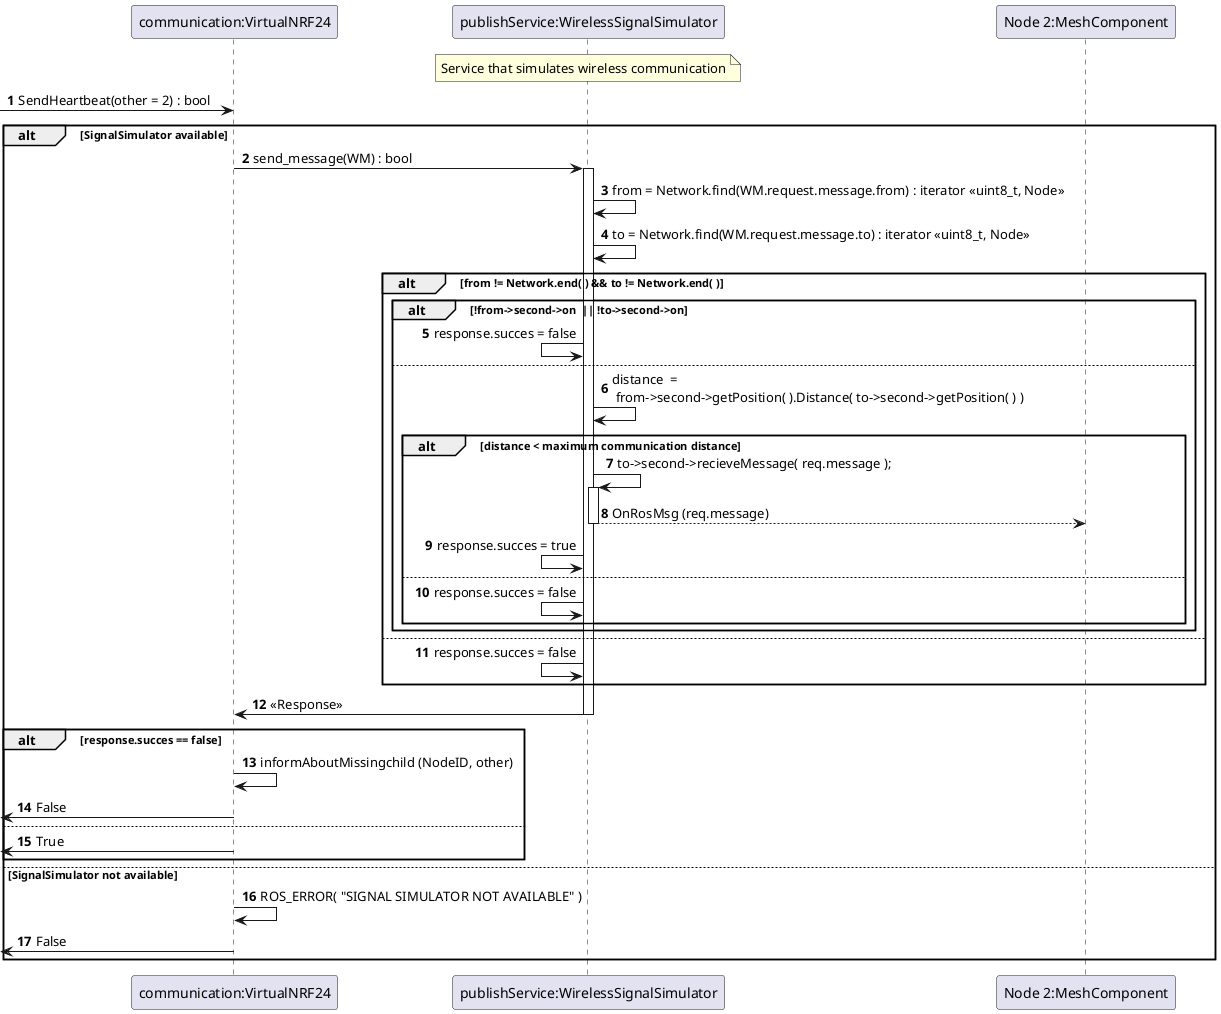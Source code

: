 @startuml
autonumber
participant "communication:VirtualNRF24" as 1
participant "publishService:WirelessSignalSimulator" as SS
note over SS: Service that simulates wireless communication
participant "Node 2:MeshComponent" as 2


[-> 1  : SendHeartbeat(other = 2) : bool



alt SignalSimulator available
1 -> SS ++ : send_message(WM) : bool
SS -> SS : from = Network.find(WM.request.message.from) : iterator <<uint8_t, Node>>
SS -> SS : to = Network.find(WM.request.message.to) : iterator <<uint8_t, Node>>

alt from != Network.end( ) && to != Network.end( )
	alt !from->second->on  || !to->second->on 
		SS <- SS :	response.succes = false
    else
    	SS -> SS : distance  = \n from->second->getPosition( ).Distance( to->second->getPosition( ) )
        alt distance < maximum communication distance
        	SS -> SS ++ : to->second->recieveMessage( req.message );
            SS --> 2 --:  OnRosMsg (req.message)
        	SS <- SS :	response.succes = true
		else
        	SS <- SS :	response.succes = false
		end
    end
  else
  SS <- SS :	response.succes = false    

end

1 <- SS --: <<Response>>

alt  response.succes == false
1 -> 1 :  informAboutMissingchild (NodeID, other)
[<- 1 : False
else
[<- 1 : True

end

else SignalSimulator not available
1 -> 1 : ROS_ERROR( "SIGNAL SIMULATOR NOT AVAILABLE" )
[<- 1 : False

end
deactivate 1
@enduml